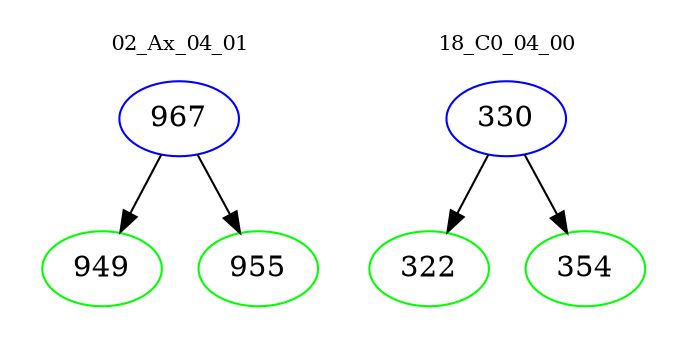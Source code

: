 digraph{
subgraph cluster_0 {
color = white
label = "02_Ax_04_01";
fontsize=10;
T0_967 [label="967", color="blue"]
T0_967 -> T0_949 [color="black"]
T0_949 [label="949", color="green"]
T0_967 -> T0_955 [color="black"]
T0_955 [label="955", color="green"]
}
subgraph cluster_1 {
color = white
label = "18_C0_04_00";
fontsize=10;
T1_330 [label="330", color="blue"]
T1_330 -> T1_322 [color="black"]
T1_322 [label="322", color="green"]
T1_330 -> T1_354 [color="black"]
T1_354 [label="354", color="green"]
}
}
